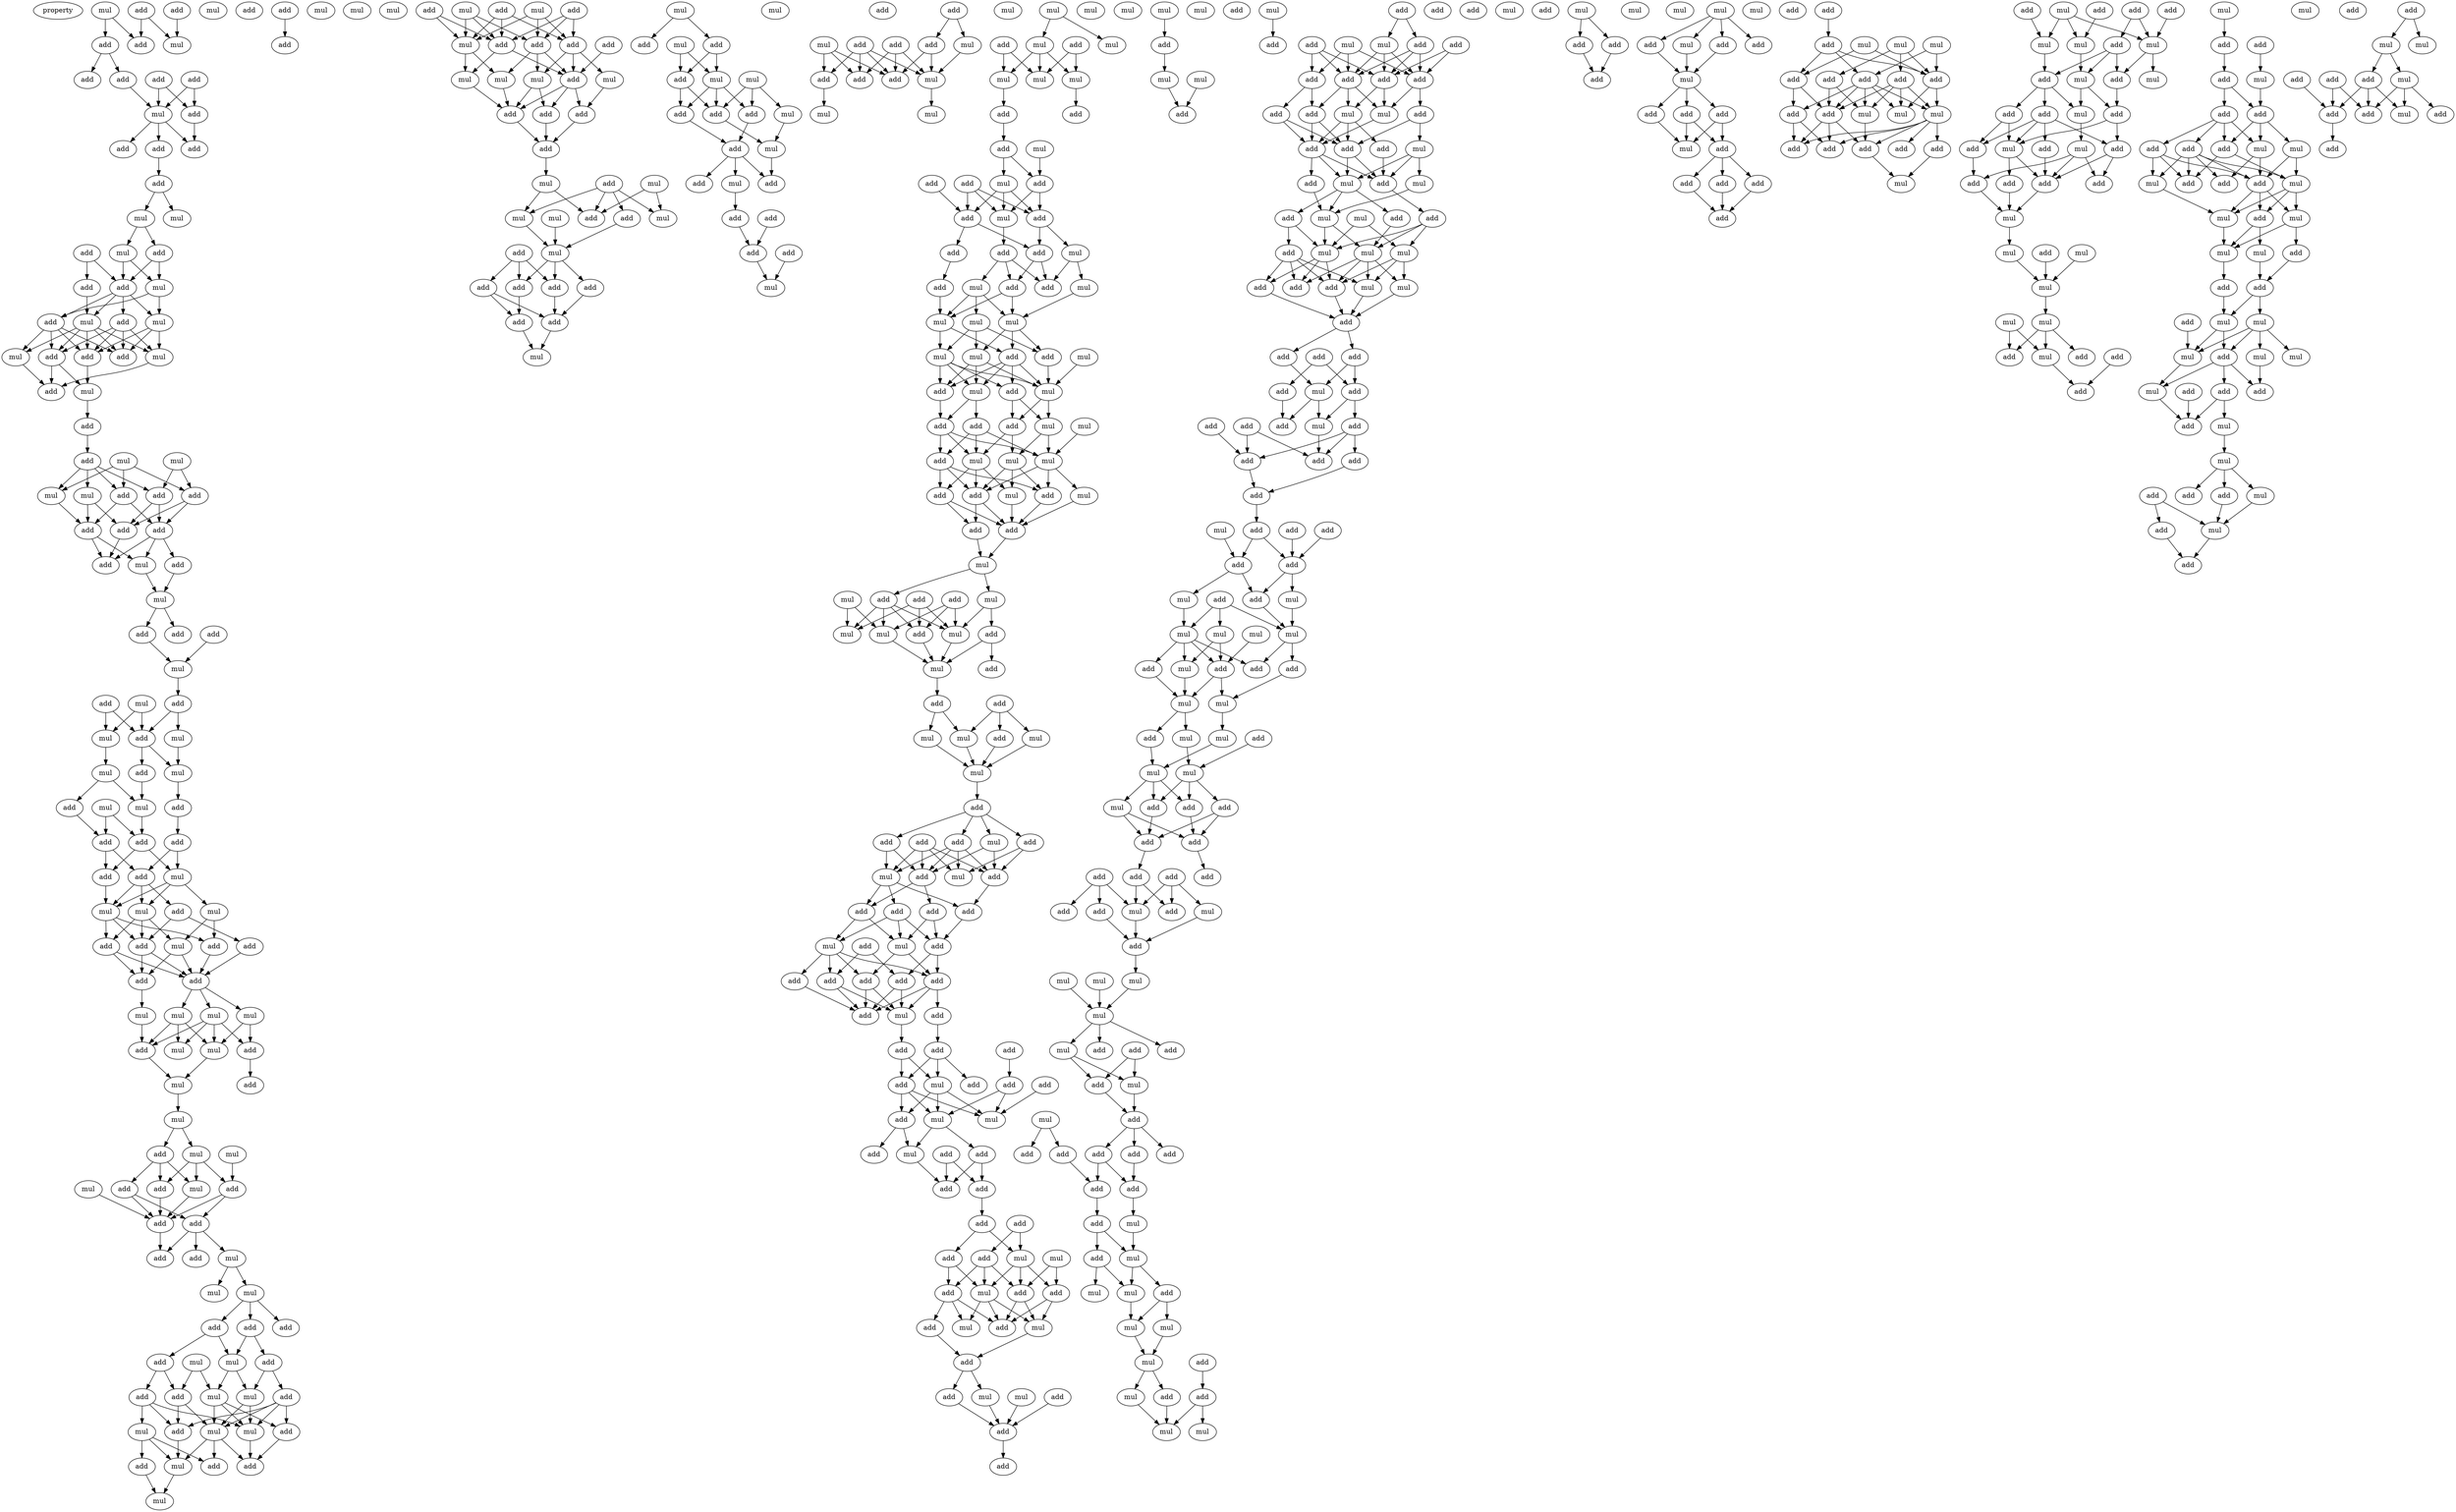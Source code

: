 digraph {
    node [fontcolor=black]
    property [mul=2,lf=1.4]
    0 [ label = mul ];
    1 [ label = add ];
    2 [ label = add ];
    3 [ label = add ];
    4 [ label = mul ];
    5 [ label = add ];
    6 [ label = add ];
    7 [ label = add ];
    8 [ label = add ];
    9 [ label = add ];
    10 [ label = mul ];
    11 [ label = add ];
    12 [ label = mul ];
    13 [ label = add ];
    14 [ label = add ];
    15 [ label = add ];
    16 [ label = add ];
    17 [ label = add ];
    18 [ label = add ];
    19 [ label = mul ];
    20 [ label = mul ];
    21 [ label = add ];
    22 [ label = mul ];
    23 [ label = add ];
    24 [ label = add ];
    25 [ label = add ];
    26 [ label = add ];
    27 [ label = mul ];
    28 [ label = mul ];
    29 [ label = add ];
    30 [ label = mul ];
    31 [ label = add ];
    32 [ label = mul ];
    33 [ label = mul ];
    34 [ label = add ];
    35 [ label = add ];
    36 [ label = add ];
    37 [ label = add ];
    38 [ label = mul ];
    39 [ label = add ];
    40 [ label = mul ];
    41 [ label = add ];
    42 [ label = mul ];
    43 [ label = mul ];
    44 [ label = add ];
    45 [ label = mul ];
    46 [ label = add ];
    47 [ label = add ];
    48 [ label = add ];
    49 [ label = add ];
    50 [ label = add ];
    51 [ label = mul ];
    52 [ label = add ];
    53 [ label = mul ];
    54 [ label = add ];
    55 [ label = mul ];
    56 [ label = mul ];
    57 [ label = add ];
    58 [ label = mul ];
    59 [ label = add ];
    60 [ label = add ];
    61 [ label = mul ];
    62 [ label = mul ];
    63 [ label = add ];
    64 [ label = add ];
    65 [ label = mul ];
    66 [ label = mul ];
    67 [ label = add ];
    68 [ label = mul ];
    69 [ label = add ];
    70 [ label = mul ];
    71 [ label = add ];
    72 [ label = add ];
    73 [ label = mul ];
    74 [ label = mul ];
    75 [ label = add ];
    76 [ label = add ];
    77 [ label = add ];
    78 [ label = add ];
    79 [ label = mul ];
    80 [ label = add ];
    81 [ label = mul ];
    82 [ label = add ];
    83 [ label = mul ];
    84 [ label = mul ];
    85 [ label = mul ];
    86 [ label = add ];
    87 [ label = add ];
    88 [ label = add ];
    89 [ label = add ];
    90 [ label = add ];
    91 [ label = add ];
    92 [ label = mul ];
    93 [ label = mul ];
    94 [ label = mul ];
    95 [ label = mul ];
    96 [ label = add ];
    97 [ label = mul ];
    98 [ label = add ];
    99 [ label = mul ];
    100 [ label = mul ];
    101 [ label = add ];
    102 [ label = mul ];
    103 [ label = add ];
    104 [ label = mul ];
    105 [ label = mul ];
    106 [ label = add ];
    107 [ label = mul ];
    108 [ label = add ];
    109 [ label = add ];
    110 [ label = mul ];
    111 [ label = add ];
    112 [ label = add ];
    113 [ label = add ];
    114 [ label = mul ];
    115 [ label = add ];
    116 [ label = mul ];
    117 [ label = mul ];
    118 [ label = add ];
    119 [ label = add ];
    120 [ label = add ];
    121 [ label = mul ];
    122 [ label = add ];
    123 [ label = mul ];
    124 [ label = add ];
    125 [ label = mul ];
    126 [ label = add ];
    127 [ label = add ];
    128 [ label = add ];
    129 [ label = mul ];
    130 [ label = mul ];
    131 [ label = add ];
    132 [ label = mul ];
    133 [ label = mul ];
    134 [ label = add ];
    135 [ label = add ];
    136 [ label = add ];
    137 [ label = add ];
    138 [ label = mul ];
    139 [ label = mul ];
    140 [ label = add ];
    141 [ label = add ];
    142 [ label = mul ];
    143 [ label = mul ];
    144 [ label = add ];
    145 [ label = add ];
    146 [ label = add ];
    147 [ label = add ];
    148 [ label = mul ];
    149 [ label = add ];
    150 [ label = mul ];
    151 [ label = mul ];
    152 [ label = mul ];
    153 [ label = mul ];
    154 [ label = add ];
    155 [ label = add ];
    156 [ label = add ];
    157 [ label = add ];
    158 [ label = add ];
    159 [ label = add ];
    160 [ label = mul ];
    161 [ label = mul ];
    162 [ label = mul ];
    163 [ label = add ];
    164 [ label = mul ];
    165 [ label = add ];
    166 [ label = mul ];
    167 [ label = mul ];
    168 [ label = add ];
    169 [ label = add ];
    170 [ label = add ];
    171 [ label = add ];
    172 [ label = add ];
    173 [ label = add ];
    174 [ label = add ];
    175 [ label = mul ];
    176 [ label = mul ];
    177 [ label = add ];
    178 [ label = mul ];
    179 [ label = add ];
    180 [ label = add ];
    181 [ label = mul ];
    182 [ label = mul ];
    183 [ label = mul ];
    184 [ label = add ];
    185 [ label = add ];
    186 [ label = add ];
    187 [ label = mul ];
    188 [ label = add ];
    189 [ label = mul ];
    190 [ label = add ];
    191 [ label = add ];
    192 [ label = add ];
    193 [ label = add ];
    194 [ label = add ];
    195 [ label = add ];
    196 [ label = mul ];
    197 [ label = mul ];
    198 [ label = add ];
    199 [ label = add ];
    200 [ label = add ];
    201 [ label = mul ];
    202 [ label = add ];
    203 [ label = mul ];
    204 [ label = add ];
    205 [ label = add ];
    206 [ label = add ];
    207 [ label = add ];
    208 [ label = mul ];
    209 [ label = mul ];
    210 [ label = mul ];
    211 [ label = mul ];
    212 [ label = mul ];
    213 [ label = mul ];
    214 [ label = add ];
    215 [ label = mul ];
    216 [ label = add ];
    217 [ label = mul ];
    218 [ label = mul ];
    219 [ label = mul ];
    220 [ label = add ];
    221 [ label = add ];
    222 [ label = mul ];
    223 [ label = add ];
    224 [ label = mul ];
    225 [ label = add ];
    226 [ label = add ];
    227 [ label = add ];
    228 [ label = add ];
    229 [ label = add ];
    230 [ label = mul ];
    231 [ label = mul ];
    232 [ label = add ];
    233 [ label = add ];
    234 [ label = add ];
    235 [ label = add ];
    236 [ label = mul ];
    237 [ label = mul ];
    238 [ label = add ];
    239 [ label = add ];
    240 [ label = mul ];
    241 [ label = mul ];
    242 [ label = mul ];
    243 [ label = mul ];
    244 [ label = add ];
    245 [ label = mul ];
    246 [ label = mul ];
    247 [ label = add ];
    248 [ label = mul ];
    249 [ label = add ];
    250 [ label = add ];
    251 [ label = mul ];
    252 [ label = add ];
    253 [ label = mul ];
    254 [ label = add ];
    255 [ label = add ];
    256 [ label = mul ];
    257 [ label = mul ];
    258 [ label = add ];
    259 [ label = mul ];
    260 [ label = mul ];
    261 [ label = add ];
    262 [ label = add ];
    263 [ label = add ];
    264 [ label = mul ];
    265 [ label = mul ];
    266 [ label = add ];
    267 [ label = add ];
    268 [ label = mul ];
    269 [ label = add ];
    270 [ label = add ];
    271 [ label = mul ];
    272 [ label = add ];
    273 [ label = mul ];
    274 [ label = mul ];
    275 [ label = mul ];
    276 [ label = add ];
    277 [ label = add ];
    278 [ label = mul ];
    279 [ label = add ];
    280 [ label = mul ];
    281 [ label = add ];
    282 [ label = mul ];
    283 [ label = add ];
    284 [ label = mul ];
    285 [ label = mul ];
    286 [ label = add ];
    287 [ label = mul ];
    288 [ label = mul ];
    289 [ label = add ];
    290 [ label = add ];
    291 [ label = add ];
    292 [ label = mul ];
    293 [ label = add ];
    294 [ label = add ];
    295 [ label = mul ];
    296 [ label = add ];
    297 [ label = mul ];
    298 [ label = add ];
    299 [ label = add ];
    300 [ label = add ];
    301 [ label = add ];
    302 [ label = add ];
    303 [ label = add ];
    304 [ label = mul ];
    305 [ label = add ];
    306 [ label = mul ];
    307 [ label = add ];
    308 [ label = add ];
    309 [ label = add ];
    310 [ label = add ];
    311 [ label = add ];
    312 [ label = add ];
    313 [ label = mul ];
    314 [ label = add ];
    315 [ label = add ];
    316 [ label = add ];
    317 [ label = add ];
    318 [ label = add ];
    319 [ label = add ];
    320 [ label = mul ];
    321 [ label = add ];
    322 [ label = add ];
    323 [ label = add ];
    324 [ label = mul ];
    325 [ label = mul ];
    326 [ label = mul ];
    327 [ label = add ];
    328 [ label = add ];
    329 [ label = add ];
    330 [ label = add ];
    331 [ label = add ];
    332 [ label = add ];
    333 [ label = add ];
    334 [ label = mul ];
    335 [ label = mul ];
    336 [ label = add ];
    337 [ label = add ];
    338 [ label = mul ];
    339 [ label = add ];
    340 [ label = add ];
    341 [ label = add ];
    342 [ label = add ];
    343 [ label = mul ];
    344 [ label = add ];
    345 [ label = mul ];
    346 [ label = add ];
    347 [ label = add ];
    348 [ label = mul ];
    349 [ label = mul ];
    350 [ label = mul ];
    351 [ label = add ];
    352 [ label = add ];
    353 [ label = mul ];
    354 [ label = mul ];
    355 [ label = add ];
    356 [ label = add ];
    357 [ label = mul ];
    358 [ label = mul ];
    359 [ label = add ];
    360 [ label = add ];
    361 [ label = mul ];
    362 [ label = add ];
    363 [ label = add ];
    364 [ label = add ];
    365 [ label = add ];
    366 [ label = mul ];
    367 [ label = add ];
    368 [ label = mul ];
    369 [ label = add ];
    370 [ label = add ];
    371 [ label = add ];
    372 [ label = add ];
    373 [ label = add ];
    374 [ label = mul ];
    375 [ label = add ];
    376 [ label = mul ];
    377 [ label = add ];
    378 [ label = mul ];
    379 [ label = add ];
    380 [ label = add ];
    381 [ label = add ];
    382 [ label = add ];
    383 [ label = mul ];
    384 [ label = mul ];
    385 [ label = add ];
    386 [ label = add ];
    387 [ label = add ];
    388 [ label = mul ];
    389 [ label = add ];
    390 [ label = mul ];
    391 [ label = mul ];
    392 [ label = mul ];
    393 [ label = add ];
    394 [ label = mul ];
    395 [ label = add ];
    396 [ label = add ];
    397 [ label = add ];
    398 [ label = mul ];
    399 [ label = mul ];
    400 [ label = add ];
    401 [ label = add ];
    402 [ label = add ];
    403 [ label = add ];
    404 [ label = add ];
    405 [ label = add ];
    406 [ label = mul ];
    407 [ label = add ];
    408 [ label = add ];
    409 [ label = mul ];
    410 [ label = add ];
    411 [ label = add ];
    412 [ label = add ];
    413 [ label = add ];
    414 [ label = add ];
    415 [ label = add ];
    416 [ label = add ];
    417 [ label = add ];
    418 [ label = add ];
    419 [ label = add ];
    420 [ label = mul ];
    421 [ label = add ];
    422 [ label = add ];
    423 [ label = add ];
    424 [ label = mul ];
    425 [ label = mul ];
    426 [ label = add ];
    427 [ label = mul ];
    428 [ label = mul ];
    429 [ label = mul ];
    430 [ label = mul ];
    431 [ label = mul ];
    432 [ label = add ];
    433 [ label = add ];
    434 [ label = add ];
    435 [ label = add ];
    436 [ label = mul ];
    437 [ label = mul ];
    438 [ label = add ];
    439 [ label = mul ];
    440 [ label = mul ];
    441 [ label = add ];
    442 [ label = mul ];
    443 [ label = mul ];
    444 [ label = mul ];
    445 [ label = add ];
    446 [ label = add ];
    447 [ label = add ];
    448 [ label = add ];
    449 [ label = add ];
    450 [ label = add ];
    451 [ label = add ];
    452 [ label = add ];
    453 [ label = add ];
    454 [ label = add ];
    455 [ label = add ];
    456 [ label = mul ];
    457 [ label = mul ];
    458 [ label = add ];
    459 [ label = add ];
    460 [ label = mul ];
    461 [ label = add ];
    462 [ label = mul ];
    463 [ label = mul ];
    464 [ label = mul ];
    465 [ label = mul ];
    466 [ label = mul ];
    467 [ label = add ];
    468 [ label = add ];
    469 [ label = add ];
    470 [ label = mul ];
    471 [ label = add ];
    472 [ label = mul ];
    473 [ label = add ];
    474 [ label = add ];
    475 [ label = add ];
    476 [ label = add ];
    477 [ label = add ];
    478 [ label = add ];
    479 [ label = add ];
    480 [ label = add ];
    481 [ label = add ];
    482 [ label = mul ];
    483 [ label = mul ];
    484 [ label = add ];
    485 [ label = mul ];
    486 [ label = mul ];
    487 [ label = add ];
    488 [ label = mul ];
    489 [ label = mul ];
    490 [ label = mul ];
    491 [ label = add ];
    492 [ label = add ];
    493 [ label = mul ];
    494 [ label = add ];
    495 [ label = add ];
    496 [ label = mul ];
    497 [ label = mul ];
    498 [ label = mul ];
    499 [ label = add ];
    500 [ label = mul ];
    501 [ label = add ];
    502 [ label = mul ];
    503 [ label = add ];
    504 [ label = mul ];
    505 [ label = add ];
    506 [ label = mul ];
    507 [ label = add ];
    508 [ label = mul ];
    509 [ label = add ];
    510 [ label = mul ];
    511 [ label = add ];
    512 [ label = add ];
    513 [ label = add ];
    514 [ label = add ];
    515 [ label = mul ];
    516 [ label = add ];
    517 [ label = add ];
    518 [ label = add ];
    519 [ label = add ];
    520 [ label = add ];
    521 [ label = add ];
    522 [ label = mul ];
    523 [ label = mul ];
    524 [ label = mul ];
    525 [ label = add ];
    526 [ label = add ];
    527 [ label = add ];
    528 [ label = add ];
    529 [ label = add ];
    530 [ label = add ];
    531 [ label = mul ];
    532 [ label = add ];
    533 [ label = mul ];
    534 [ label = mul ];
    535 [ label = add ];
    536 [ label = add ];
    537 [ label = add ];
    538 [ label = add ];
    539 [ label = add ];
    540 [ label = add ];
    541 [ label = mul ];
    542 [ label = mul ];
    543 [ label = add ];
    544 [ label = add ];
    545 [ label = add ];
    546 [ label = add ];
    547 [ label = mul ];
    548 [ label = mul ];
    549 [ label = add ];
    550 [ label = mul ];
    551 [ label = mul ];
    552 [ label = add ];
    553 [ label = add ];
    554 [ label = mul ];
    555 [ label = mul ];
    556 [ label = add ];
    557 [ label = add ];
    558 [ label = add ];
    559 [ label = add ];
    560 [ label = add ];
    561 [ label = mul ];
    562 [ label = add ];
    563 [ label = mul ];
    564 [ label = add ];
    565 [ label = add ];
    566 [ label = add ];
    567 [ label = add ];
    568 [ label = mul ];
    569 [ label = add ];
    570 [ label = mul ];
    571 [ label = mul ];
    572 [ label = mul ];
    573 [ label = mul ];
    574 [ label = mul ];
    575 [ label = mul ];
    576 [ label = add ];
    577 [ label = add ];
    578 [ label = add ];
    579 [ label = add ];
    580 [ label = mul ];
    581 [ label = mul ];
    582 [ label = add ];
    583 [ label = add ];
    584 [ label = add ];
    585 [ label = mul ];
    586 [ label = add ];
    587 [ label = add ];
    588 [ label = add ];
    589 [ label = mul ];
    590 [ label = add ];
    591 [ label = add ];
    592 [ label = mul ];
    593 [ label = mul ];
    594 [ label = add ];
    595 [ label = add ];
    596 [ label = add ];
    597 [ label = mul ];
    598 [ label = add ];
    599 [ label = mul ];
    600 [ label = mul ];
    601 [ label = mul ];
    602 [ label = mul ];
    603 [ label = add ];
    604 [ label = add ];
    605 [ label = add ];
    606 [ label = add ];
    607 [ label = mul ];
    608 [ label = mul ];
    609 [ label = mul ];
    610 [ label = mul ];
    611 [ label = mul ];
    612 [ label = add ];
    613 [ label = add ];
    614 [ label = mul ];
    615 [ label = add ];
    616 [ label = add ];
    617 [ label = add ];
    618 [ label = mul ];
    619 [ label = add ];
    620 [ label = mul ];
    621 [ label = add ];
    622 [ label = add ];
    623 [ label = add ];
    624 [ label = mul ];
    625 [ label = add ];
    626 [ label = mul ];
    627 [ label = add ];
    628 [ label = add ];
    629 [ label = mul ];
    630 [ label = mul ];
    631 [ label = add ];
    632 [ label = add ];
    633 [ label = add ];
    634 [ label = mul ];
    635 [ label = add ];
    636 [ label = mul ];
    637 [ label = add ];
    638 [ label = add ];
    639 [ label = add ];
    0 -> 3 [ name = 0 ];
    0 -> 5 [ name = 1 ];
    1 -> 4 [ name = 2 ];
    1 -> 5 [ name = 3 ];
    2 -> 4 [ name = 4 ];
    3 -> 7 [ name = 5 ];
    3 -> 8 [ name = 6 ];
    6 -> 10 [ name = 7 ];
    6 -> 11 [ name = 8 ];
    8 -> 10 [ name = 9 ];
    9 -> 10 [ name = 10 ];
    9 -> 11 [ name = 11 ];
    10 -> 13 [ name = 12 ];
    10 -> 14 [ name = 13 ];
    10 -> 16 [ name = 14 ];
    11 -> 14 [ name = 15 ];
    16 -> 17 [ name = 16 ];
    17 -> 19 [ name = 17 ];
    17 -> 20 [ name = 18 ];
    18 -> 24 [ name = 19 ];
    19 -> 22 [ name = 20 ];
    19 -> 23 [ name = 21 ];
    21 -> 25 [ name = 22 ];
    21 -> 26 [ name = 23 ];
    22 -> 25 [ name = 24 ];
    22 -> 27 [ name = 25 ];
    23 -> 25 [ name = 26 ];
    23 -> 27 [ name = 27 ];
    25 -> 28 [ name = 28 ];
    25 -> 29 [ name = 29 ];
    25 -> 30 [ name = 30 ];
    25 -> 31 [ name = 31 ];
    26 -> 28 [ name = 32 ];
    27 -> 29 [ name = 33 ];
    27 -> 30 [ name = 34 ];
    28 -> 32 [ name = 35 ];
    28 -> 33 [ name = 36 ];
    28 -> 34 [ name = 37 ];
    28 -> 35 [ name = 38 ];
    28 -> 36 [ name = 39 ];
    29 -> 33 [ name = 40 ];
    29 -> 34 [ name = 41 ];
    29 -> 35 [ name = 42 ];
    29 -> 36 [ name = 43 ];
    30 -> 32 [ name = 44 ];
    30 -> 34 [ name = 45 ];
    30 -> 36 [ name = 46 ];
    31 -> 32 [ name = 47 ];
    31 -> 34 [ name = 48 ];
    31 -> 35 [ name = 49 ];
    31 -> 36 [ name = 50 ];
    32 -> 37 [ name = 51 ];
    33 -> 37 [ name = 52 ];
    35 -> 37 [ name = 53 ];
    35 -> 38 [ name = 54 ];
    36 -> 38 [ name = 55 ];
    38 -> 39 [ name = 56 ];
    39 -> 41 [ name = 57 ];
    40 -> 46 [ name = 58 ];
    40 -> 47 [ name = 59 ];
    41 -> 43 [ name = 60 ];
    41 -> 44 [ name = 61 ];
    41 -> 45 [ name = 62 ];
    41 -> 47 [ name = 63 ];
    42 -> 44 [ name = 64 ];
    42 -> 45 [ name = 65 ];
    42 -> 46 [ name = 66 ];
    43 -> 49 [ name = 67 ];
    43 -> 50 [ name = 68 ];
    44 -> 48 [ name = 69 ];
    44 -> 49 [ name = 70 ];
    45 -> 49 [ name = 71 ];
    46 -> 48 [ name = 72 ];
    46 -> 50 [ name = 73 ];
    47 -> 48 [ name = 74 ];
    47 -> 50 [ name = 75 ];
    48 -> 52 [ name = 76 ];
    48 -> 53 [ name = 77 ];
    48 -> 54 [ name = 78 ];
    49 -> 53 [ name = 79 ];
    49 -> 54 [ name = 80 ];
    50 -> 54 [ name = 81 ];
    52 -> 55 [ name = 82 ];
    53 -> 55 [ name = 83 ];
    55 -> 59 [ name = 84 ];
    55 -> 60 [ name = 85 ];
    57 -> 61 [ name = 86 ];
    60 -> 61 [ name = 87 ];
    61 -> 64 [ name = 88 ];
    62 -> 66 [ name = 89 ];
    62 -> 67 [ name = 90 ];
    63 -> 66 [ name = 91 ];
    63 -> 67 [ name = 92 ];
    64 -> 65 [ name = 93 ];
    64 -> 67 [ name = 94 ];
    65 -> 68 [ name = 95 ];
    66 -> 70 [ name = 96 ];
    67 -> 68 [ name = 97 ];
    67 -> 69 [ name = 98 ];
    68 -> 71 [ name = 99 ];
    69 -> 74 [ name = 100 ];
    70 -> 72 [ name = 101 ];
    70 -> 74 [ name = 102 ];
    71 -> 75 [ name = 103 ];
    72 -> 77 [ name = 104 ];
    73 -> 76 [ name = 105 ];
    73 -> 77 [ name = 106 ];
    74 -> 76 [ name = 107 ];
    75 -> 79 [ name = 108 ];
    75 -> 80 [ name = 109 ];
    76 -> 78 [ name = 110 ];
    76 -> 79 [ name = 111 ];
    77 -> 78 [ name = 112 ];
    77 -> 80 [ name = 113 ];
    78 -> 83 [ name = 114 ];
    79 -> 81 [ name = 115 ];
    79 -> 83 [ name = 116 ];
    79 -> 84 [ name = 117 ];
    80 -> 82 [ name = 118 ];
    80 -> 83 [ name = 119 ];
    80 -> 84 [ name = 120 ];
    81 -> 85 [ name = 121 ];
    81 -> 89 [ name = 122 ];
    82 -> 87 [ name = 123 ];
    82 -> 88 [ name = 124 ];
    83 -> 86 [ name = 125 ];
    83 -> 88 [ name = 126 ];
    83 -> 89 [ name = 127 ];
    84 -> 85 [ name = 128 ];
    84 -> 86 [ name = 129 ];
    84 -> 88 [ name = 130 ];
    85 -> 90 [ name = 131 ];
    85 -> 91 [ name = 132 ];
    86 -> 90 [ name = 133 ];
    86 -> 91 [ name = 134 ];
    87 -> 91 [ name = 135 ];
    88 -> 90 [ name = 136 ];
    88 -> 91 [ name = 137 ];
    89 -> 91 [ name = 138 ];
    90 -> 93 [ name = 139 ];
    91 -> 92 [ name = 140 ];
    91 -> 94 [ name = 141 ];
    91 -> 95 [ name = 142 ];
    92 -> 96 [ name = 143 ];
    92 -> 99 [ name = 144 ];
    93 -> 98 [ name = 145 ];
    94 -> 97 [ name = 146 ];
    94 -> 98 [ name = 147 ];
    94 -> 99 [ name = 148 ];
    95 -> 96 [ name = 149 ];
    95 -> 97 [ name = 150 ];
    95 -> 98 [ name = 151 ];
    95 -> 99 [ name = 152 ];
    96 -> 101 [ name = 153 ];
    98 -> 100 [ name = 154 ];
    99 -> 100 [ name = 155 ];
    100 -> 102 [ name = 156 ];
    102 -> 103 [ name = 157 ];
    102 -> 104 [ name = 158 ];
    103 -> 106 [ name = 159 ];
    103 -> 107 [ name = 160 ];
    103 -> 108 [ name = 161 ];
    104 -> 106 [ name = 162 ];
    104 -> 107 [ name = 163 ];
    104 -> 109 [ name = 164 ];
    105 -> 109 [ name = 165 ];
    106 -> 111 [ name = 166 ];
    107 -> 111 [ name = 167 ];
    108 -> 111 [ name = 168 ];
    108 -> 112 [ name = 169 ];
    109 -> 111 [ name = 170 ];
    109 -> 112 [ name = 171 ];
    110 -> 111 [ name = 172 ];
    111 -> 115 [ name = 173 ];
    112 -> 113 [ name = 174 ];
    112 -> 114 [ name = 175 ];
    112 -> 115 [ name = 176 ];
    114 -> 116 [ name = 177 ];
    114 -> 117 [ name = 178 ];
    117 -> 118 [ name = 179 ];
    117 -> 119 [ name = 180 ];
    117 -> 120 [ name = 181 ];
    118 -> 121 [ name = 182 ];
    118 -> 124 [ name = 183 ];
    120 -> 121 [ name = 184 ];
    120 -> 122 [ name = 185 ];
    121 -> 125 [ name = 186 ];
    121 -> 129 [ name = 187 ];
    122 -> 127 [ name = 188 ];
    122 -> 129 [ name = 189 ];
    123 -> 125 [ name = 190 ];
    123 -> 126 [ name = 191 ];
    124 -> 126 [ name = 192 ];
    124 -> 128 [ name = 193 ];
    125 -> 130 [ name = 194 ];
    125 -> 132 [ name = 195 ];
    125 -> 134 [ name = 196 ];
    126 -> 130 [ name = 197 ];
    126 -> 131 [ name = 198 ];
    127 -> 130 [ name = 199 ];
    127 -> 131 [ name = 200 ];
    127 -> 132 [ name = 201 ];
    127 -> 134 [ name = 202 ];
    128 -> 131 [ name = 203 ];
    128 -> 132 [ name = 204 ];
    128 -> 133 [ name = 205 ];
    129 -> 130 [ name = 206 ];
    129 -> 132 [ name = 207 ];
    130 -> 135 [ name = 208 ];
    130 -> 136 [ name = 209 ];
    130 -> 138 [ name = 210 ];
    131 -> 138 [ name = 211 ];
    132 -> 135 [ name = 212 ];
    133 -> 136 [ name = 213 ];
    133 -> 137 [ name = 214 ];
    133 -> 138 [ name = 215 ];
    134 -> 135 [ name = 216 ];
    137 -> 139 [ name = 217 ];
    138 -> 139 [ name = 218 ];
    140 -> 146 [ name = 219 ];
    140 -> 147 [ name = 220 ];
    140 -> 149 [ name = 221 ];
    141 -> 146 [ name = 222 ];
    141 -> 148 [ name = 223 ];
    141 -> 149 [ name = 224 ];
    142 -> 146 [ name = 225 ];
    142 -> 147 [ name = 226 ];
    142 -> 148 [ name = 227 ];
    143 -> 147 [ name = 228 ];
    143 -> 148 [ name = 229 ];
    143 -> 149 [ name = 230 ];
    144 -> 148 [ name = 231 ];
    144 -> 149 [ name = 232 ];
    145 -> 154 [ name = 233 ];
    146 -> 152 [ name = 234 ];
    146 -> 153 [ name = 235 ];
    146 -> 154 [ name = 236 ];
    147 -> 151 [ name = 237 ];
    147 -> 153 [ name = 238 ];
    147 -> 154 [ name = 239 ];
    148 -> 150 [ name = 240 ];
    148 -> 151 [ name = 241 ];
    149 -> 150 [ name = 242 ];
    149 -> 154 [ name = 243 ];
    150 -> 155 [ name = 244 ];
    151 -> 155 [ name = 245 ];
    152 -> 156 [ name = 246 ];
    153 -> 155 [ name = 247 ];
    153 -> 157 [ name = 248 ];
    154 -> 155 [ name = 249 ];
    154 -> 156 [ name = 250 ];
    154 -> 157 [ name = 251 ];
    155 -> 158 [ name = 252 ];
    156 -> 158 [ name = 253 ];
    157 -> 158 [ name = 254 ];
    158 -> 160 [ name = 255 ];
    159 -> 162 [ name = 256 ];
    159 -> 163 [ name = 257 ];
    159 -> 164 [ name = 258 ];
    159 -> 165 [ name = 259 ];
    160 -> 162 [ name = 260 ];
    160 -> 163 [ name = 261 ];
    161 -> 163 [ name = 262 ];
    161 -> 164 [ name = 263 ];
    162 -> 167 [ name = 264 ];
    165 -> 167 [ name = 265 ];
    166 -> 167 [ name = 266 ];
    167 -> 169 [ name = 267 ];
    167 -> 170 [ name = 268 ];
    167 -> 171 [ name = 269 ];
    168 -> 169 [ name = 270 ];
    168 -> 171 [ name = 271 ];
    168 -> 172 [ name = 272 ];
    169 -> 173 [ name = 273 ];
    170 -> 174 [ name = 274 ];
    171 -> 174 [ name = 275 ];
    172 -> 173 [ name = 276 ];
    172 -> 174 [ name = 277 ];
    173 -> 176 [ name = 278 ];
    174 -> 176 [ name = 279 ];
    175 -> 177 [ name = 280 ];
    175 -> 179 [ name = 281 ];
    178 -> 180 [ name = 282 ];
    178 -> 181 [ name = 283 ];
    179 -> 180 [ name = 284 ];
    179 -> 181 [ name = 285 ];
    180 -> 185 [ name = 286 ];
    180 -> 186 [ name = 287 ];
    181 -> 184 [ name = 288 ];
    181 -> 185 [ name = 289 ];
    181 -> 186 [ name = 290 ];
    182 -> 183 [ name = 291 ];
    182 -> 184 [ name = 292 ];
    182 -> 186 [ name = 293 ];
    183 -> 187 [ name = 294 ];
    184 -> 188 [ name = 295 ];
    185 -> 188 [ name = 296 ];
    186 -> 187 [ name = 297 ];
    187 -> 190 [ name = 298 ];
    188 -> 189 [ name = 299 ];
    188 -> 190 [ name = 300 ];
    188 -> 191 [ name = 301 ];
    189 -> 192 [ name = 302 ];
    192 -> 194 [ name = 303 ];
    193 -> 194 [ name = 304 ];
    194 -> 196 [ name = 305 ];
    195 -> 196 [ name = 306 ];
    199 -> 200 [ name = 307 ];
    199 -> 203 [ name = 308 ];
    200 -> 206 [ name = 309 ];
    200 -> 208 [ name = 310 ];
    201 -> 205 [ name = 311 ];
    201 -> 206 [ name = 312 ];
    201 -> 207 [ name = 313 ];
    202 -> 205 [ name = 314 ];
    202 -> 206 [ name = 315 ];
    202 -> 207 [ name = 316 ];
    202 -> 208 [ name = 317 ];
    203 -> 208 [ name = 318 ];
    204 -> 206 [ name = 319 ];
    204 -> 207 [ name = 320 ];
    204 -> 208 [ name = 321 ];
    205 -> 211 [ name = 322 ];
    208 -> 210 [ name = 323 ];
    212 -> 213 [ name = 324 ];
    212 -> 215 [ name = 325 ];
    213 -> 217 [ name = 326 ];
    213 -> 218 [ name = 327 ];
    213 -> 219 [ name = 328 ];
    214 -> 218 [ name = 329 ];
    214 -> 219 [ name = 330 ];
    216 -> 217 [ name = 331 ];
    216 -> 218 [ name = 332 ];
    217 -> 221 [ name = 333 ];
    219 -> 220 [ name = 334 ];
    221 -> 223 [ name = 335 ];
    222 -> 225 [ name = 336 ];
    223 -> 224 [ name = 337 ];
    223 -> 225 [ name = 338 ];
    224 -> 228 [ name = 339 ];
    224 -> 229 [ name = 340 ];
    224 -> 230 [ name = 341 ];
    225 -> 228 [ name = 342 ];
    225 -> 230 [ name = 343 ];
    226 -> 228 [ name = 344 ];
    226 -> 229 [ name = 345 ];
    226 -> 230 [ name = 346 ];
    227 -> 229 [ name = 347 ];
    228 -> 231 [ name = 348 ];
    228 -> 233 [ name = 349 ];
    229 -> 232 [ name = 350 ];
    229 -> 233 [ name = 351 ];
    230 -> 234 [ name = 352 ];
    231 -> 235 [ name = 353 ];
    231 -> 237 [ name = 354 ];
    232 -> 238 [ name = 355 ];
    233 -> 235 [ name = 356 ];
    233 -> 239 [ name = 357 ];
    234 -> 235 [ name = 358 ];
    234 -> 236 [ name = 359 ];
    234 -> 239 [ name = 360 ];
    236 -> 240 [ name = 361 ];
    236 -> 241 [ name = 362 ];
    236 -> 242 [ name = 363 ];
    237 -> 242 [ name = 364 ];
    238 -> 240 [ name = 365 ];
    239 -> 240 [ name = 366 ];
    239 -> 242 [ name = 367 ];
    240 -> 244 [ name = 368 ];
    240 -> 245 [ name = 369 ];
    241 -> 245 [ name = 370 ];
    241 -> 246 [ name = 371 ];
    241 -> 247 [ name = 372 ];
    242 -> 244 [ name = 373 ];
    242 -> 246 [ name = 374 ];
    242 -> 247 [ name = 375 ];
    243 -> 248 [ name = 376 ];
    244 -> 248 [ name = 377 ];
    244 -> 249 [ name = 378 ];
    244 -> 250 [ name = 379 ];
    244 -> 251 [ name = 380 ];
    245 -> 248 [ name = 381 ];
    245 -> 249 [ name = 382 ];
    245 -> 250 [ name = 383 ];
    245 -> 251 [ name = 384 ];
    246 -> 248 [ name = 385 ];
    246 -> 249 [ name = 386 ];
    246 -> 251 [ name = 387 ];
    247 -> 248 [ name = 388 ];
    248 -> 253 [ name = 389 ];
    248 -> 255 [ name = 390 ];
    249 -> 252 [ name = 391 ];
    250 -> 253 [ name = 392 ];
    250 -> 255 [ name = 393 ];
    251 -> 252 [ name = 394 ];
    251 -> 254 [ name = 395 ];
    252 -> 257 [ name = 396 ];
    252 -> 258 [ name = 397 ];
    252 -> 260 [ name = 398 ];
    253 -> 259 [ name = 399 ];
    253 -> 260 [ name = 400 ];
    254 -> 257 [ name = 401 ];
    254 -> 258 [ name = 402 ];
    254 -> 260 [ name = 403 ];
    255 -> 257 [ name = 404 ];
    255 -> 259 [ name = 405 ];
    256 -> 260 [ name = 406 ];
    257 -> 261 [ name = 407 ];
    257 -> 262 [ name = 408 ];
    257 -> 264 [ name = 409 ];
    258 -> 261 [ name = 410 ];
    258 -> 262 [ name = 411 ];
    258 -> 263 [ name = 412 ];
    259 -> 261 [ name = 413 ];
    259 -> 263 [ name = 414 ];
    259 -> 264 [ name = 415 ];
    260 -> 261 [ name = 416 ];
    260 -> 263 [ name = 417 ];
    260 -> 265 [ name = 418 ];
    261 -> 266 [ name = 419 ];
    261 -> 267 [ name = 420 ];
    262 -> 266 [ name = 421 ];
    262 -> 267 [ name = 422 ];
    263 -> 267 [ name = 423 ];
    264 -> 267 [ name = 424 ];
    265 -> 267 [ name = 425 ];
    266 -> 268 [ name = 426 ];
    267 -> 268 [ name = 427 ];
    268 -> 269 [ name = 428 ];
    268 -> 271 [ name = 429 ];
    269 -> 274 [ name = 430 ];
    269 -> 275 [ name = 431 ];
    269 -> 277 [ name = 432 ];
    269 -> 278 [ name = 433 ];
    270 -> 274 [ name = 434 ];
    270 -> 277 [ name = 435 ];
    270 -> 278 [ name = 436 ];
    271 -> 276 [ name = 437 ];
    271 -> 278 [ name = 438 ];
    272 -> 275 [ name = 439 ];
    272 -> 277 [ name = 440 ];
    272 -> 278 [ name = 441 ];
    273 -> 274 [ name = 442 ];
    273 -> 275 [ name = 443 ];
    275 -> 280 [ name = 444 ];
    276 -> 279 [ name = 445 ];
    276 -> 280 [ name = 446 ];
    277 -> 280 [ name = 447 ];
    278 -> 280 [ name = 448 ];
    280 -> 283 [ name = 449 ];
    281 -> 285 [ name = 450 ];
    281 -> 286 [ name = 451 ];
    281 -> 287 [ name = 452 ];
    283 -> 284 [ name = 453 ];
    283 -> 285 [ name = 454 ];
    284 -> 288 [ name = 455 ];
    285 -> 288 [ name = 456 ];
    286 -> 288 [ name = 457 ];
    287 -> 288 [ name = 458 ];
    288 -> 289 [ name = 459 ];
    289 -> 290 [ name = 460 ];
    289 -> 292 [ name = 461 ];
    289 -> 293 [ name = 462 ];
    289 -> 294 [ name = 463 ];
    290 -> 295 [ name = 464 ];
    290 -> 296 [ name = 465 ];
    290 -> 297 [ name = 466 ];
    290 -> 298 [ name = 467 ];
    291 -> 295 [ name = 468 ];
    291 -> 296 [ name = 469 ];
    291 -> 297 [ name = 470 ];
    291 -> 298 [ name = 471 ];
    292 -> 296 [ name = 472 ];
    292 -> 298 [ name = 473 ];
    293 -> 295 [ name = 474 ];
    293 -> 298 [ name = 475 ];
    294 -> 296 [ name = 476 ];
    294 -> 297 [ name = 477 ];
    296 -> 300 [ name = 478 ];
    296 -> 301 [ name = 479 ];
    297 -> 299 [ name = 480 ];
    297 -> 301 [ name = 481 ];
    297 -> 302 [ name = 482 ];
    298 -> 299 [ name = 483 ];
    299 -> 305 [ name = 484 ];
    300 -> 304 [ name = 485 ];
    300 -> 305 [ name = 486 ];
    301 -> 304 [ name = 487 ];
    301 -> 306 [ name = 488 ];
    302 -> 304 [ name = 489 ];
    302 -> 305 [ name = 490 ];
    302 -> 306 [ name = 491 ];
    303 -> 307 [ name = 492 ];
    303 -> 310 [ name = 493 ];
    304 -> 309 [ name = 494 ];
    304 -> 311 [ name = 495 ];
    305 -> 307 [ name = 496 ];
    305 -> 309 [ name = 497 ];
    306 -> 308 [ name = 498 ];
    306 -> 309 [ name = 499 ];
    306 -> 310 [ name = 500 ];
    306 -> 311 [ name = 501 ];
    307 -> 313 [ name = 502 ];
    307 -> 314 [ name = 503 ];
    308 -> 314 [ name = 504 ];
    309 -> 312 [ name = 505 ];
    309 -> 313 [ name = 506 ];
    309 -> 314 [ name = 507 ];
    310 -> 313 [ name = 508 ];
    310 -> 314 [ name = 509 ];
    311 -> 313 [ name = 510 ];
    311 -> 314 [ name = 511 ];
    312 -> 317 [ name = 512 ];
    313 -> 315 [ name = 513 ];
    315 -> 319 [ name = 514 ];
    315 -> 320 [ name = 515 ];
    316 -> 321 [ name = 516 ];
    317 -> 319 [ name = 517 ];
    317 -> 320 [ name = 518 ];
    317 -> 322 [ name = 519 ];
    318 -> 325 [ name = 520 ];
    319 -> 323 [ name = 521 ];
    319 -> 324 [ name = 522 ];
    319 -> 325 [ name = 523 ];
    320 -> 323 [ name = 524 ];
    320 -> 324 [ name = 525 ];
    320 -> 325 [ name = 526 ];
    321 -> 324 [ name = 527 ];
    321 -> 325 [ name = 528 ];
    323 -> 326 [ name = 529 ];
    323 -> 327 [ name = 530 ];
    324 -> 326 [ name = 531 ];
    324 -> 329 [ name = 532 ];
    326 -> 331 [ name = 533 ];
    328 -> 330 [ name = 534 ];
    328 -> 331 [ name = 535 ];
    329 -> 330 [ name = 536 ];
    329 -> 331 [ name = 537 ];
    330 -> 333 [ name = 538 ];
    332 -> 334 [ name = 539 ];
    332 -> 336 [ name = 540 ];
    333 -> 334 [ name = 541 ];
    333 -> 337 [ name = 542 ];
    334 -> 338 [ name = 543 ];
    334 -> 339 [ name = 544 ];
    334 -> 340 [ name = 545 ];
    335 -> 339 [ name = 546 ];
    335 -> 340 [ name = 547 ];
    336 -> 338 [ name = 548 ];
    336 -> 339 [ name = 549 ];
    336 -> 341 [ name = 550 ];
    337 -> 338 [ name = 551 ];
    337 -> 341 [ name = 552 ];
    338 -> 343 [ name = 553 ];
    338 -> 344 [ name = 554 ];
    338 -> 345 [ name = 555 ];
    339 -> 343 [ name = 556 ];
    339 -> 344 [ name = 557 ];
    340 -> 343 [ name = 558 ];
    340 -> 344 [ name = 559 ];
    341 -> 342 [ name = 560 ];
    341 -> 344 [ name = 561 ];
    341 -> 345 [ name = 562 ];
    342 -> 346 [ name = 563 ];
    343 -> 346 [ name = 564 ];
    346 -> 347 [ name = 565 ];
    346 -> 348 [ name = 566 ];
    347 -> 352 [ name = 567 ];
    348 -> 352 [ name = 568 ];
    350 -> 352 [ name = 569 ];
    351 -> 352 [ name = 570 ];
    352 -> 355 [ name = 571 ];
    353 -> 356 [ name = 572 ];
    356 -> 357 [ name = 573 ];
    357 -> 360 [ name = 574 ];
    358 -> 360 [ name = 575 ];
    361 -> 362 [ name = 576 ];
    363 -> 365 [ name = 577 ];
    363 -> 368 [ name = 578 ];
    364 -> 369 [ name = 579 ];
    364 -> 370 [ name = 580 ];
    365 -> 369 [ name = 581 ];
    365 -> 370 [ name = 582 ];
    365 -> 372 [ name = 583 ];
    366 -> 370 [ name = 584 ];
    366 -> 371 [ name = 585 ];
    366 -> 372 [ name = 586 ];
    367 -> 369 [ name = 587 ];
    367 -> 371 [ name = 588 ];
    367 -> 372 [ name = 589 ];
    368 -> 369 [ name = 590 ];
    368 -> 370 [ name = 591 ];
    368 -> 372 [ name = 592 ];
    369 -> 374 [ name = 593 ];
    369 -> 376 [ name = 594 ];
    370 -> 375 [ name = 595 ];
    370 -> 376 [ name = 596 ];
    371 -> 373 [ name = 597 ];
    371 -> 377 [ name = 598 ];
    372 -> 373 [ name = 599 ];
    372 -> 374 [ name = 600 ];
    372 -> 376 [ name = 601 ];
    373 -> 380 [ name = 602 ];
    373 -> 381 [ name = 603 ];
    374 -> 379 [ name = 604 ];
    374 -> 380 [ name = 605 ];
    374 -> 381 [ name = 606 ];
    375 -> 378 [ name = 607 ];
    375 -> 380 [ name = 608 ];
    376 -> 381 [ name = 609 ];
    377 -> 380 [ name = 610 ];
    377 -> 381 [ name = 611 ];
    378 -> 383 [ name = 612 ];
    378 -> 384 [ name = 613 ];
    378 -> 385 [ name = 614 ];
    379 -> 385 [ name = 615 ];
    380 -> 384 [ name = 616 ];
    380 -> 385 [ name = 617 ];
    381 -> 382 [ name = 618 ];
    381 -> 384 [ name = 619 ];
    381 -> 385 [ name = 620 ];
    382 -> 388 [ name = 621 ];
    383 -> 388 [ name = 622 ];
    384 -> 386 [ name = 623 ];
    384 -> 387 [ name = 624 ];
    384 -> 388 [ name = 625 ];
    385 -> 389 [ name = 626 ];
    386 -> 394 [ name = 627 ];
    387 -> 392 [ name = 628 ];
    387 -> 393 [ name = 629 ];
    388 -> 392 [ name = 630 ];
    388 -> 394 [ name = 631 ];
    389 -> 391 [ name = 632 ];
    389 -> 392 [ name = 633 ];
    389 -> 394 [ name = 634 ];
    390 -> 391 [ name = 635 ];
    390 -> 392 [ name = 636 ];
    391 -> 396 [ name = 637 ];
    391 -> 398 [ name = 638 ];
    391 -> 399 [ name = 639 ];
    392 -> 395 [ name = 640 ];
    392 -> 396 [ name = 641 ];
    392 -> 397 [ name = 642 ];
    393 -> 395 [ name = 643 ];
    393 -> 396 [ name = 644 ];
    393 -> 397 [ name = 645 ];
    393 -> 399 [ name = 646 ];
    394 -> 396 [ name = 647 ];
    394 -> 397 [ name = 648 ];
    394 -> 398 [ name = 649 ];
    394 -> 399 [ name = 650 ];
    395 -> 400 [ name = 651 ];
    396 -> 400 [ name = 652 ];
    398 -> 400 [ name = 653 ];
    399 -> 400 [ name = 654 ];
    400 -> 402 [ name = 655 ];
    400 -> 403 [ name = 656 ];
    401 -> 404 [ name = 657 ];
    401 -> 405 [ name = 658 ];
    402 -> 404 [ name = 659 ];
    402 -> 406 [ name = 660 ];
    403 -> 406 [ name = 661 ];
    404 -> 409 [ name = 662 ];
    404 -> 411 [ name = 663 ];
    405 -> 410 [ name = 664 ];
    406 -> 409 [ name = 665 ];
    406 -> 410 [ name = 666 ];
    407 -> 412 [ name = 667 ];
    408 -> 412 [ name = 668 ];
    408 -> 413 [ name = 669 ];
    409 -> 413 [ name = 670 ];
    411 -> 412 [ name = 671 ];
    411 -> 413 [ name = 672 ];
    411 -> 414 [ name = 673 ];
    412 -> 415 [ name = 674 ];
    414 -> 415 [ name = 675 ];
    415 -> 418 [ name = 676 ];
    416 -> 422 [ name = 677 ];
    417 -> 422 [ name = 678 ];
    418 -> 421 [ name = 679 ];
    418 -> 422 [ name = 680 ];
    420 -> 421 [ name = 681 ];
    421 -> 423 [ name = 682 ];
    421 -> 424 [ name = 683 ];
    422 -> 423 [ name = 684 ];
    422 -> 425 [ name = 685 ];
    423 -> 430 [ name = 686 ];
    424 -> 428 [ name = 687 ];
    425 -> 430 [ name = 688 ];
    426 -> 427 [ name = 689 ];
    426 -> 428 [ name = 690 ];
    426 -> 430 [ name = 691 ];
    427 -> 431 [ name = 692 ];
    427 -> 432 [ name = 693 ];
    428 -> 431 [ name = 694 ];
    428 -> 432 [ name = 695 ];
    428 -> 434 [ name = 696 ];
    428 -> 435 [ name = 697 ];
    429 -> 432 [ name = 698 ];
    430 -> 433 [ name = 699 ];
    430 -> 434 [ name = 700 ];
    431 -> 436 [ name = 701 ];
    432 -> 436 [ name = 702 ];
    432 -> 437 [ name = 703 ];
    433 -> 437 [ name = 704 ];
    435 -> 436 [ name = 705 ];
    436 -> 440 [ name = 706 ];
    436 -> 441 [ name = 707 ];
    437 -> 439 [ name = 708 ];
    438 -> 442 [ name = 709 ];
    439 -> 443 [ name = 710 ];
    440 -> 442 [ name = 711 ];
    441 -> 443 [ name = 712 ];
    442 -> 445 [ name = 713 ];
    442 -> 446 [ name = 714 ];
    442 -> 447 [ name = 715 ];
    443 -> 444 [ name = 716 ];
    443 -> 445 [ name = 717 ];
    443 -> 447 [ name = 718 ];
    444 -> 448 [ name = 719 ];
    444 -> 449 [ name = 720 ];
    445 -> 449 [ name = 721 ];
    446 -> 448 [ name = 722 ];
    446 -> 449 [ name = 723 ];
    447 -> 448 [ name = 724 ];
    448 -> 451 [ name = 725 ];
    449 -> 452 [ name = 726 ];
    450 -> 456 [ name = 727 ];
    450 -> 457 [ name = 728 ];
    450 -> 458 [ name = 729 ];
    451 -> 456 [ name = 730 ];
    451 -> 458 [ name = 731 ];
    453 -> 454 [ name = 732 ];
    453 -> 455 [ name = 733 ];
    453 -> 456 [ name = 734 ];
    454 -> 459 [ name = 735 ];
    456 -> 459 [ name = 736 ];
    457 -> 459 [ name = 737 ];
    459 -> 464 [ name = 738 ];
    460 -> 465 [ name = 739 ];
    463 -> 465 [ name = 740 ];
    464 -> 465 [ name = 741 ];
    465 -> 466 [ name = 742 ];
    465 -> 467 [ name = 743 ];
    465 -> 469 [ name = 744 ];
    466 -> 470 [ name = 745 ];
    466 -> 471 [ name = 746 ];
    468 -> 470 [ name = 747 ];
    468 -> 471 [ name = 748 ];
    470 -> 473 [ name = 749 ];
    471 -> 473 [ name = 750 ];
    472 -> 475 [ name = 751 ];
    472 -> 476 [ name = 752 ];
    473 -> 474 [ name = 753 ];
    473 -> 477 [ name = 754 ];
    473 -> 478 [ name = 755 ];
    474 -> 479 [ name = 756 ];
    475 -> 480 [ name = 757 ];
    478 -> 479 [ name = 758 ];
    478 -> 480 [ name = 759 ];
    479 -> 482 [ name = 760 ];
    480 -> 481 [ name = 761 ];
    481 -> 483 [ name = 762 ];
    481 -> 484 [ name = 763 ];
    482 -> 483 [ name = 764 ];
    483 -> 486 [ name = 765 ];
    483 -> 487 [ name = 766 ];
    484 -> 485 [ name = 767 ];
    484 -> 486 [ name = 768 ];
    486 -> 488 [ name = 769 ];
    487 -> 488 [ name = 770 ];
    487 -> 489 [ name = 771 ];
    488 -> 490 [ name = 772 ];
    489 -> 490 [ name = 773 ];
    490 -> 493 [ name = 774 ];
    490 -> 494 [ name = 775 ];
    491 -> 495 [ name = 776 ];
    493 -> 496 [ name = 777 ];
    494 -> 496 [ name = 778 ];
    495 -> 496 [ name = 779 ];
    495 -> 497 [ name = 780 ];
    498 -> 499 [ name = 781 ];
    498 -> 501 [ name = 782 ];
    499 -> 503 [ name = 783 ];
    501 -> 503 [ name = 784 ];
    504 -> 505 [ name = 785 ];
    504 -> 506 [ name = 786 ];
    504 -> 507 [ name = 787 ];
    504 -> 509 [ name = 788 ];
    505 -> 510 [ name = 789 ];
    506 -> 510 [ name = 790 ];
    509 -> 510 [ name = 791 ];
    510 -> 511 [ name = 792 ];
    510 -> 512 [ name = 793 ];
    510 -> 514 [ name = 794 ];
    511 -> 515 [ name = 795 ];
    511 -> 516 [ name = 796 ];
    512 -> 515 [ name = 797 ];
    512 -> 516 [ name = 798 ];
    514 -> 515 [ name = 799 ];
    516 -> 517 [ name = 800 ];
    516 -> 518 [ name = 801 ];
    516 -> 519 [ name = 802 ];
    517 -> 521 [ name = 803 ];
    518 -> 521 [ name = 804 ];
    519 -> 521 [ name = 805 ];
    520 -> 525 [ name = 806 ];
    522 -> 526 [ name = 807 ];
    522 -> 528 [ name = 808 ];
    522 -> 530 [ name = 809 ];
    523 -> 526 [ name = 810 ];
    523 -> 527 [ name = 811 ];
    524 -> 526 [ name = 812 ];
    524 -> 529 [ name = 813 ];
    525 -> 526 [ name = 814 ];
    525 -> 527 [ name = 815 ];
    525 -> 529 [ name = 816 ];
    526 -> 531 [ name = 817 ];
    526 -> 534 [ name = 818 ];
    527 -> 531 [ name = 819 ];
    527 -> 532 [ name = 820 ];
    527 -> 533 [ name = 821 ];
    527 -> 534 [ name = 822 ];
    527 -> 535 [ name = 823 ];
    528 -> 531 [ name = 824 ];
    528 -> 533 [ name = 825 ];
    528 -> 534 [ name = 826 ];
    528 -> 535 [ name = 827 ];
    529 -> 532 [ name = 828 ];
    529 -> 535 [ name = 829 ];
    530 -> 533 [ name = 830 ];
    530 -> 535 [ name = 831 ];
    532 -> 536 [ name = 832 ];
    532 -> 539 [ name = 833 ];
    533 -> 540 [ name = 834 ];
    534 -> 536 [ name = 835 ];
    534 -> 537 [ name = 836 ];
    534 -> 538 [ name = 837 ];
    534 -> 539 [ name = 838 ];
    534 -> 540 [ name = 839 ];
    535 -> 536 [ name = 840 ];
    535 -> 539 [ name = 841 ];
    535 -> 540 [ name = 842 ];
    537 -> 541 [ name = 843 ];
    540 -> 541 [ name = 844 ];
    542 -> 547 [ name = 845 ];
    542 -> 548 [ name = 846 ];
    542 -> 550 [ name = 847 ];
    543 -> 549 [ name = 848 ];
    543 -> 550 [ name = 849 ];
    544 -> 550 [ name = 850 ];
    545 -> 547 [ name = 851 ];
    546 -> 548 [ name = 852 ];
    547 -> 552 [ name = 853 ];
    548 -> 551 [ name = 854 ];
    549 -> 551 [ name = 855 ];
    549 -> 552 [ name = 856 ];
    549 -> 553 [ name = 857 ];
    550 -> 553 [ name = 858 ];
    550 -> 554 [ name = 859 ];
    551 -> 555 [ name = 860 ];
    551 -> 558 [ name = 861 ];
    552 -> 555 [ name = 862 ];
    552 -> 556 [ name = 863 ];
    552 -> 557 [ name = 864 ];
    553 -> 558 [ name = 865 ];
    555 -> 561 [ name = 866 ];
    556 -> 562 [ name = 867 ];
    556 -> 563 [ name = 868 ];
    557 -> 559 [ name = 869 ];
    557 -> 560 [ name = 870 ];
    557 -> 562 [ name = 871 ];
    557 -> 563 [ name = 872 ];
    558 -> 560 [ name = 873 ];
    558 -> 563 [ name = 874 ];
    559 -> 566 [ name = 875 ];
    560 -> 566 [ name = 876 ];
    560 -> 567 [ name = 877 ];
    561 -> 565 [ name = 878 ];
    561 -> 566 [ name = 879 ];
    561 -> 567 [ name = 880 ];
    562 -> 565 [ name = 881 ];
    563 -> 564 [ name = 882 ];
    563 -> 566 [ name = 883 ];
    564 -> 568 [ name = 884 ];
    565 -> 568 [ name = 885 ];
    566 -> 568 [ name = 886 ];
    568 -> 571 [ name = 887 ];
    569 -> 572 [ name = 888 ];
    570 -> 572 [ name = 889 ];
    571 -> 572 [ name = 890 ];
    572 -> 573 [ name = 891 ];
    573 -> 575 [ name = 892 ];
    573 -> 576 [ name = 893 ];
    573 -> 578 [ name = 894 ];
    574 -> 575 [ name = 895 ];
    574 -> 576 [ name = 896 ];
    575 -> 579 [ name = 897 ];
    577 -> 579 [ name = 898 ];
    580 -> 582 [ name = 899 ];
    582 -> 584 [ name = 900 ];
    583 -> 585 [ name = 901 ];
    584 -> 586 [ name = 902 ];
    584 -> 587 [ name = 903 ];
    585 -> 586 [ name = 904 ];
    586 -> 588 [ name = 905 ];
    586 -> 589 [ name = 906 ];
    586 -> 592 [ name = 907 ];
    587 -> 588 [ name = 908 ];
    587 -> 590 [ name = 909 ];
    587 -> 591 [ name = 910 ];
    587 -> 592 [ name = 911 ];
    588 -> 594 [ name = 912 ];
    588 -> 597 [ name = 913 ];
    589 -> 595 [ name = 914 ];
    589 -> 597 [ name = 915 ];
    590 -> 593 [ name = 916 ];
    590 -> 594 [ name = 917 ];
    590 -> 595 [ name = 918 ];
    591 -> 593 [ name = 919 ];
    591 -> 594 [ name = 920 ];
    591 -> 595 [ name = 921 ];
    591 -> 596 [ name = 922 ];
    591 -> 597 [ name = 923 ];
    592 -> 595 [ name = 924 ];
    592 -> 596 [ name = 925 ];
    593 -> 600 [ name = 926 ];
    595 -> 598 [ name = 927 ];
    595 -> 599 [ name = 928 ];
    595 -> 600 [ name = 929 ];
    597 -> 598 [ name = 930 ];
    597 -> 599 [ name = 931 ];
    597 -> 600 [ name = 932 ];
    598 -> 601 [ name = 933 ];
    598 -> 602 [ name = 934 ];
    599 -> 601 [ name = 935 ];
    599 -> 603 [ name = 936 ];
    600 -> 601 [ name = 937 ];
    601 -> 605 [ name = 938 ];
    602 -> 604 [ name = 939 ];
    603 -> 604 [ name = 940 ];
    604 -> 607 [ name = 941 ];
    604 -> 608 [ name = 942 ];
    605 -> 607 [ name = 943 ];
    606 -> 611 [ name = 944 ];
    607 -> 611 [ name = 945 ];
    607 -> 612 [ name = 946 ];
    608 -> 609 [ name = 947 ];
    608 -> 610 [ name = 948 ];
    608 -> 611 [ name = 949 ];
    608 -> 612 [ name = 950 ];
    610 -> 613 [ name = 951 ];
    611 -> 614 [ name = 952 ];
    612 -> 613 [ name = 953 ];
    612 -> 614 [ name = 954 ];
    612 -> 616 [ name = 955 ];
    614 -> 617 [ name = 956 ];
    615 -> 617 [ name = 957 ];
    616 -> 617 [ name = 958 ];
    616 -> 618 [ name = 959 ];
    618 -> 620 [ name = 960 ];
    620 -> 622 [ name = 961 ];
    620 -> 623 [ name = 962 ];
    620 -> 624 [ name = 963 ];
    621 -> 625 [ name = 964 ];
    621 -> 626 [ name = 965 ];
    623 -> 626 [ name = 966 ];
    624 -> 626 [ name = 967 ];
    625 -> 628 [ name = 968 ];
    626 -> 628 [ name = 969 ];
    627 -> 629 [ name = 970 ];
    627 -> 630 [ name = 971 ];
    629 -> 633 [ name = 972 ];
    629 -> 634 [ name = 973 ];
    631 -> 635 [ name = 974 ];
    631 -> 638 [ name = 975 ];
    632 -> 635 [ name = 976 ];
    633 -> 635 [ name = 977 ];
    633 -> 636 [ name = 978 ];
    633 -> 638 [ name = 979 ];
    634 -> 636 [ name = 980 ];
    634 -> 637 [ name = 981 ];
    634 -> 638 [ name = 982 ];
    635 -> 639 [ name = 983 ];
}
